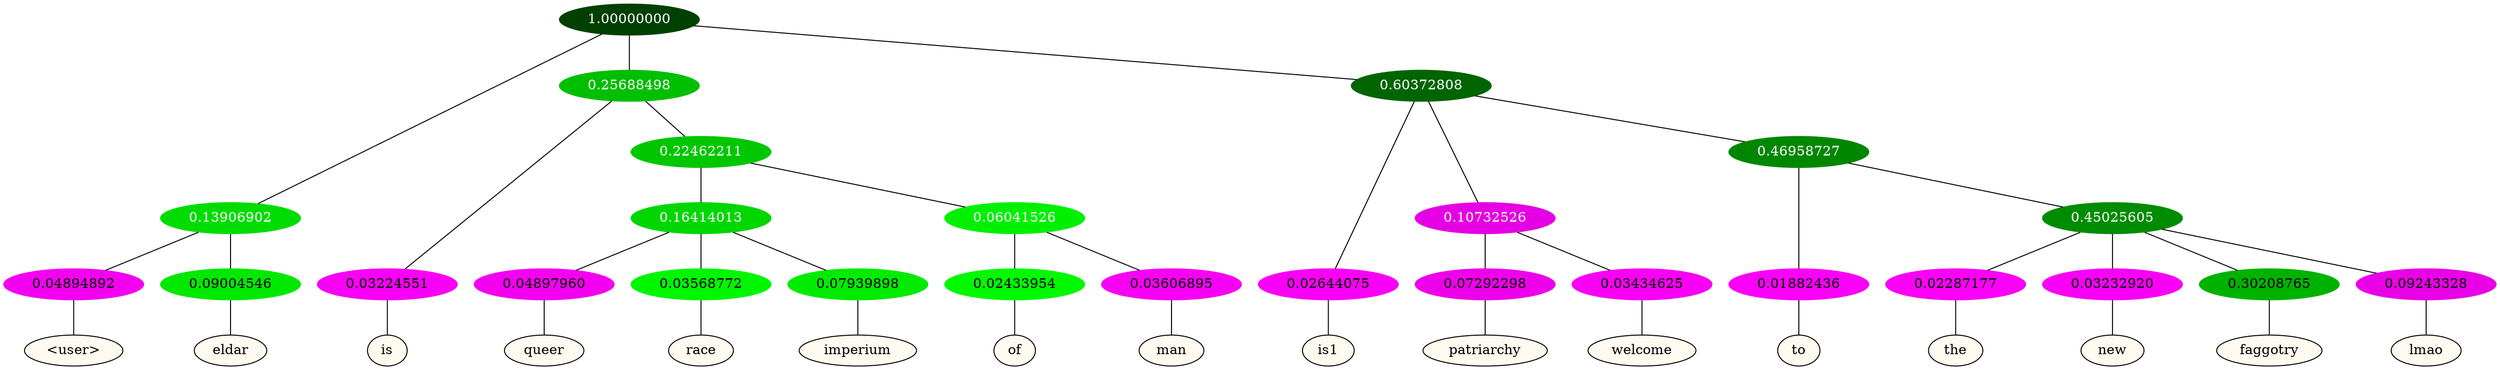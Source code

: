 graph {
	node [format=png height=0.15 nodesep=0.001 ordering=out overlap=prism overlap_scaling=0.01 ranksep=0.001 ratio=0.2 style=filled width=0.15]
	{
		rank=same
		a_w_4 [label="\<user\>" color=black fillcolor=floralwhite style="filled,solid"]
		a_w_5 [label=eldar color=black fillcolor=floralwhite style="filled,solid"]
		a_w_6 [label=is color=black fillcolor=floralwhite style="filled,solid"]
		a_w_17 [label=queer color=black fillcolor=floralwhite style="filled,solid"]
		a_w_18 [label=race color=black fillcolor=floralwhite style="filled,solid"]
		a_w_19 [label=imperium color=black fillcolor=floralwhite style="filled,solid"]
		a_w_20 [label=of color=black fillcolor=floralwhite style="filled,solid"]
		a_w_21 [label=man color=black fillcolor=floralwhite style="filled,solid"]
		a_w_8 [label=is1 color=black fillcolor=floralwhite style="filled,solid"]
		a_w_13 [label=patriarchy color=black fillcolor=floralwhite style="filled,solid"]
		a_w_14 [label=welcome color=black fillcolor=floralwhite style="filled,solid"]
		a_w_15 [label=to color=black fillcolor=floralwhite style="filled,solid"]
		a_w_22 [label=the color=black fillcolor=floralwhite style="filled,solid"]
		a_w_23 [label=new color=black fillcolor=floralwhite style="filled,solid"]
		a_w_24 [label=faggotry color=black fillcolor=floralwhite style="filled,solid"]
		a_w_25 [label=lmao color=black fillcolor=floralwhite style="filled,solid"]
	}
	a_n_4 -- a_w_4
	a_n_5 -- a_w_5
	a_n_6 -- a_w_6
	a_n_17 -- a_w_17
	a_n_18 -- a_w_18
	a_n_19 -- a_w_19
	a_n_20 -- a_w_20
	a_n_21 -- a_w_21
	a_n_8 -- a_w_8
	a_n_13 -- a_w_13
	a_n_14 -- a_w_14
	a_n_15 -- a_w_15
	a_n_22 -- a_w_22
	a_n_23 -- a_w_23
	a_n_24 -- a_w_24
	a_n_25 -- a_w_25
	{
		rank=same
		a_n_4 [label=0.04894892 color="0.835 1.000 0.951" fontcolor=black]
		a_n_5 [label=0.09004546 color="0.334 1.000 0.910" fontcolor=black]
		a_n_6 [label=0.03224551 color="0.835 1.000 0.968" fontcolor=black]
		a_n_17 [label=0.04897960 color="0.835 1.000 0.951" fontcolor=black]
		a_n_18 [label=0.03568772 color="0.334 1.000 0.964" fontcolor=black]
		a_n_19 [label=0.07939898 color="0.334 1.000 0.921" fontcolor=black]
		a_n_20 [label=0.02433954 color="0.334 1.000 0.976" fontcolor=black]
		a_n_21 [label=0.03606895 color="0.835 1.000 0.964" fontcolor=black]
		a_n_8 [label=0.02644075 color="0.835 1.000 0.974" fontcolor=black]
		a_n_13 [label=0.07292298 color="0.835 1.000 0.927" fontcolor=black]
		a_n_14 [label=0.03434625 color="0.835 1.000 0.966" fontcolor=black]
		a_n_15 [label=0.01882436 color="0.835 1.000 0.981" fontcolor=black]
		a_n_22 [label=0.02287177 color="0.835 1.000 0.977" fontcolor=black]
		a_n_23 [label=0.03232920 color="0.835 1.000 0.968" fontcolor=black]
		a_n_24 [label=0.30208765 color="0.334 1.000 0.698" fontcolor=black]
		a_n_25 [label=0.09243328 color="0.835 1.000 0.908" fontcolor=black]
	}
	a_n_0 [label=1.00000000 color="0.334 1.000 0.250" fontcolor=grey99]
	a_n_1 [label=0.13906902 color="0.334 1.000 0.861" fontcolor=grey99]
	a_n_0 -- a_n_1
	a_n_2 [label=0.25688498 color="0.334 1.000 0.743" fontcolor=grey99]
	a_n_0 -- a_n_2
	a_n_3 [label=0.60372808 color="0.334 1.000 0.396" fontcolor=grey99]
	a_n_0 -- a_n_3
	a_n_1 -- a_n_4
	a_n_1 -- a_n_5
	a_n_2 -- a_n_6
	a_n_7 [label=0.22462211 color="0.334 1.000 0.775" fontcolor=grey99]
	a_n_2 -- a_n_7
	a_n_3 -- a_n_8
	a_n_9 [label=0.10732526 color="0.835 1.000 0.893" fontcolor=grey99]
	a_n_3 -- a_n_9
	a_n_10 [label=0.46958727 color="0.334 1.000 0.530" fontcolor=grey99]
	a_n_3 -- a_n_10
	a_n_11 [label=0.16414013 color="0.334 1.000 0.836" fontcolor=grey99]
	a_n_7 -- a_n_11
	a_n_12 [label=0.06041526 color="0.334 1.000 0.940" fontcolor=grey99]
	a_n_7 -- a_n_12
	a_n_9 -- a_n_13
	a_n_9 -- a_n_14
	a_n_10 -- a_n_15
	a_n_16 [label=0.45025605 color="0.334 1.000 0.550" fontcolor=grey99]
	a_n_10 -- a_n_16
	a_n_11 -- a_n_17
	a_n_11 -- a_n_18
	a_n_11 -- a_n_19
	a_n_12 -- a_n_20
	a_n_12 -- a_n_21
	a_n_16 -- a_n_22
	a_n_16 -- a_n_23
	a_n_16 -- a_n_24
	a_n_16 -- a_n_25
}
